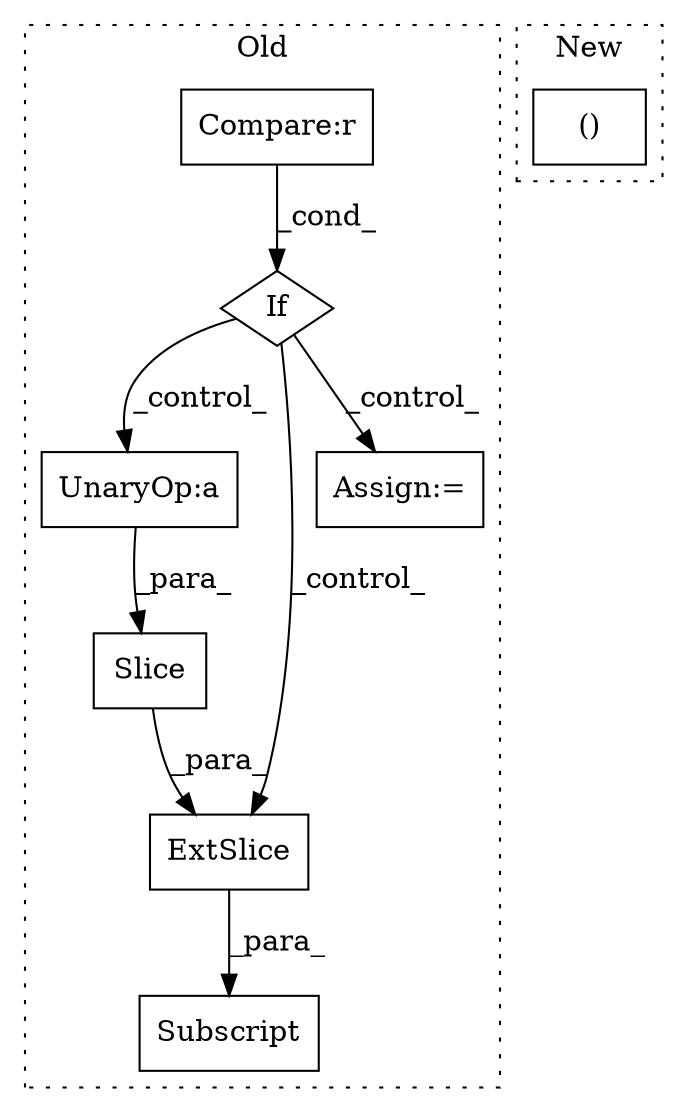 digraph G {
subgraph cluster0 {
1 [label="Slice" a="80" s="7990" l="1" shape="box"];
3 [label="UnaryOp:a" a="61" s="7991" l="2" shape="box"];
4 [label="ExtSlice" a="85" s="7983" l="3" shape="box"];
5 [label="If" a="96" s="7707,7726" l="3,14" shape="diamond"];
6 [label="Compare:r" a="40" s="7710" l="16" shape="box"];
7 [label="Assign:=" a="68" s="7821" l="3" shape="box"];
8 [label="Subscript" a="63" s="7983,0" l="14,0" shape="box"];
label = "Old";
style="dotted";
}
subgraph cluster1 {
2 [label="()" a="54" s="9560" l="3" shape="box"];
label = "New";
style="dotted";
}
1 -> 4 [label="_para_"];
3 -> 1 [label="_para_"];
4 -> 8 [label="_para_"];
5 -> 4 [label="_control_"];
5 -> 7 [label="_control_"];
5 -> 3 [label="_control_"];
6 -> 5 [label="_cond_"];
}